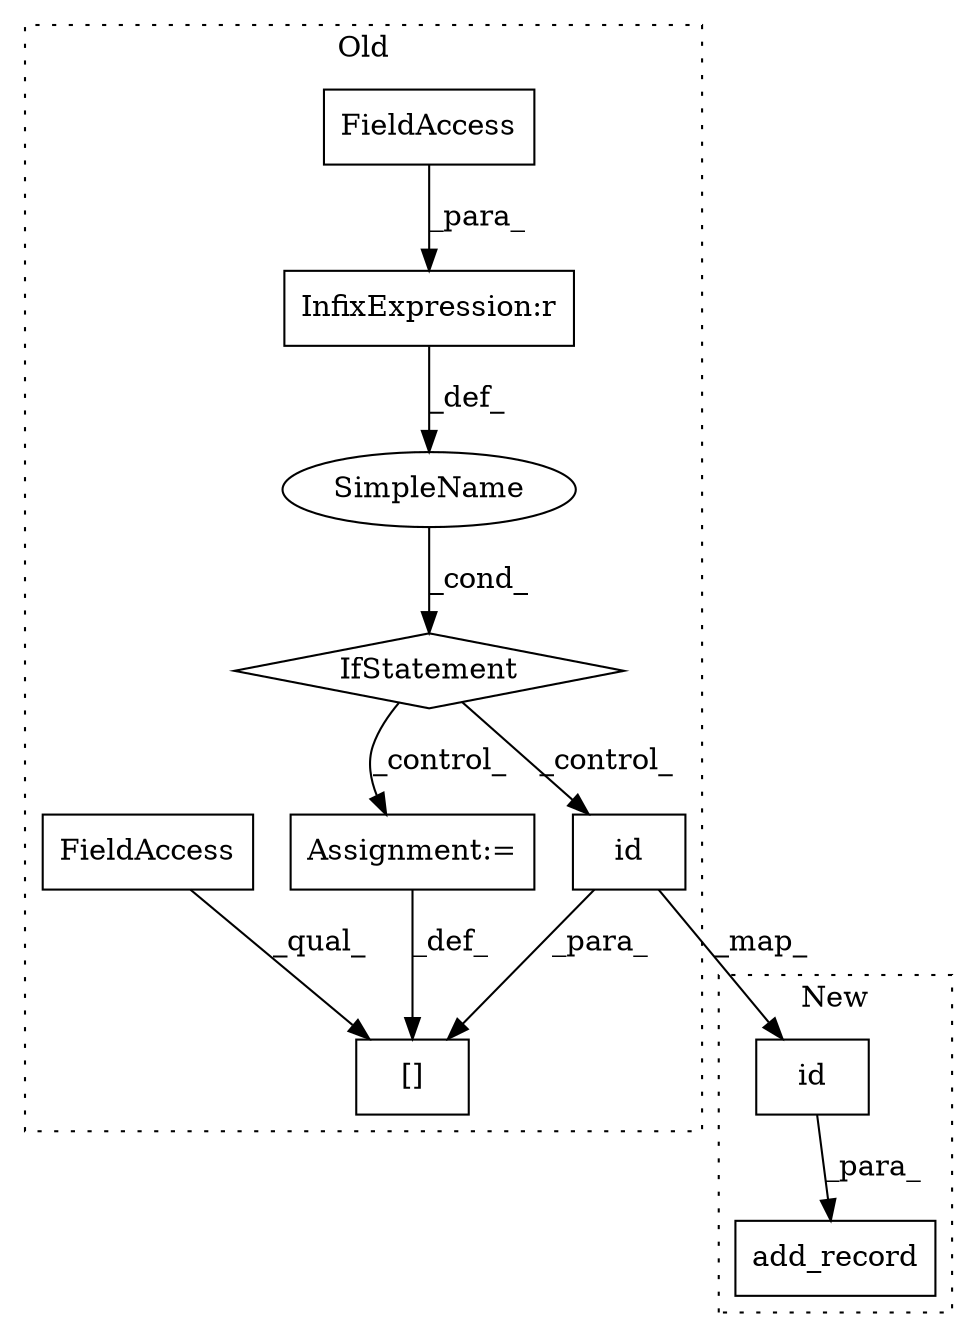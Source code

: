 digraph G {
subgraph cluster0 {
1 [label="id" a="32" s="4784,4791" l="3,1" shape="box"];
3 [label="[]" a="2" s="4775,4792" l="9,1" shape="box"];
4 [label="InfixExpression:r" a="27" s="4757" l="4" shape="box"];
6 [label="FieldAccess" a="22" s="4749" l="8" shape="box"];
7 [label="SimpleName" a="42" s="" l="" shape="ellipse"];
8 [label="IfStatement" a="25" s="4745,4765" l="4,2" shape="diamond"];
9 [label="FieldAccess" a="22" s="4775" l="8" shape="box"];
10 [label="Assignment:=" a="7" s="4793" l="1" shape="box"];
label = "Old";
style="dotted";
}
subgraph cluster1 {
2 [label="id" a="32" s="4036,4043" l="3,1" shape="box"];
5 [label="add_record" a="32" s="4025,4053" l="11,1" shape="box"];
label = "New";
style="dotted";
}
1 -> 2 [label="_map_"];
1 -> 3 [label="_para_"];
2 -> 5 [label="_para_"];
4 -> 7 [label="_def_"];
6 -> 4 [label="_para_"];
7 -> 8 [label="_cond_"];
8 -> 1 [label="_control_"];
8 -> 10 [label="_control_"];
9 -> 3 [label="_qual_"];
10 -> 3 [label="_def_"];
}